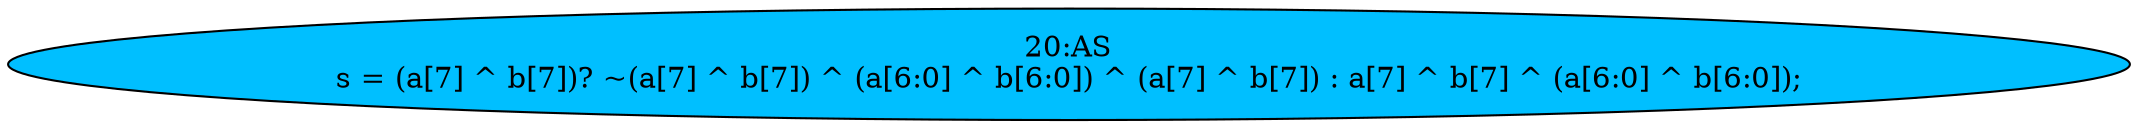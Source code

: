 strict digraph "" {
	node [label="\N"];
	"20:AS"	[ast="<pyverilog.vparser.ast.Assign object at 0x7f40d9597490>",
		def_var="['s']",
		fillcolor=deepskyblue,
		label="20:AS
s = (a[7] ^ b[7])? ~(a[7] ^ b[7]) ^ (a[6:0] ^ b[6:0]) ^ (a[7] ^ b[7]) : a[7] ^ b[7] ^ (a[6:0] ^ b[6:0]);",
		statements="[]",
		style=filled,
		typ=Assign,
		use_var="['a', 'b', 'a', 'b', 'a', 'b', 'a', 'b', 'a', 'b', 'a', 'b']"];
}
